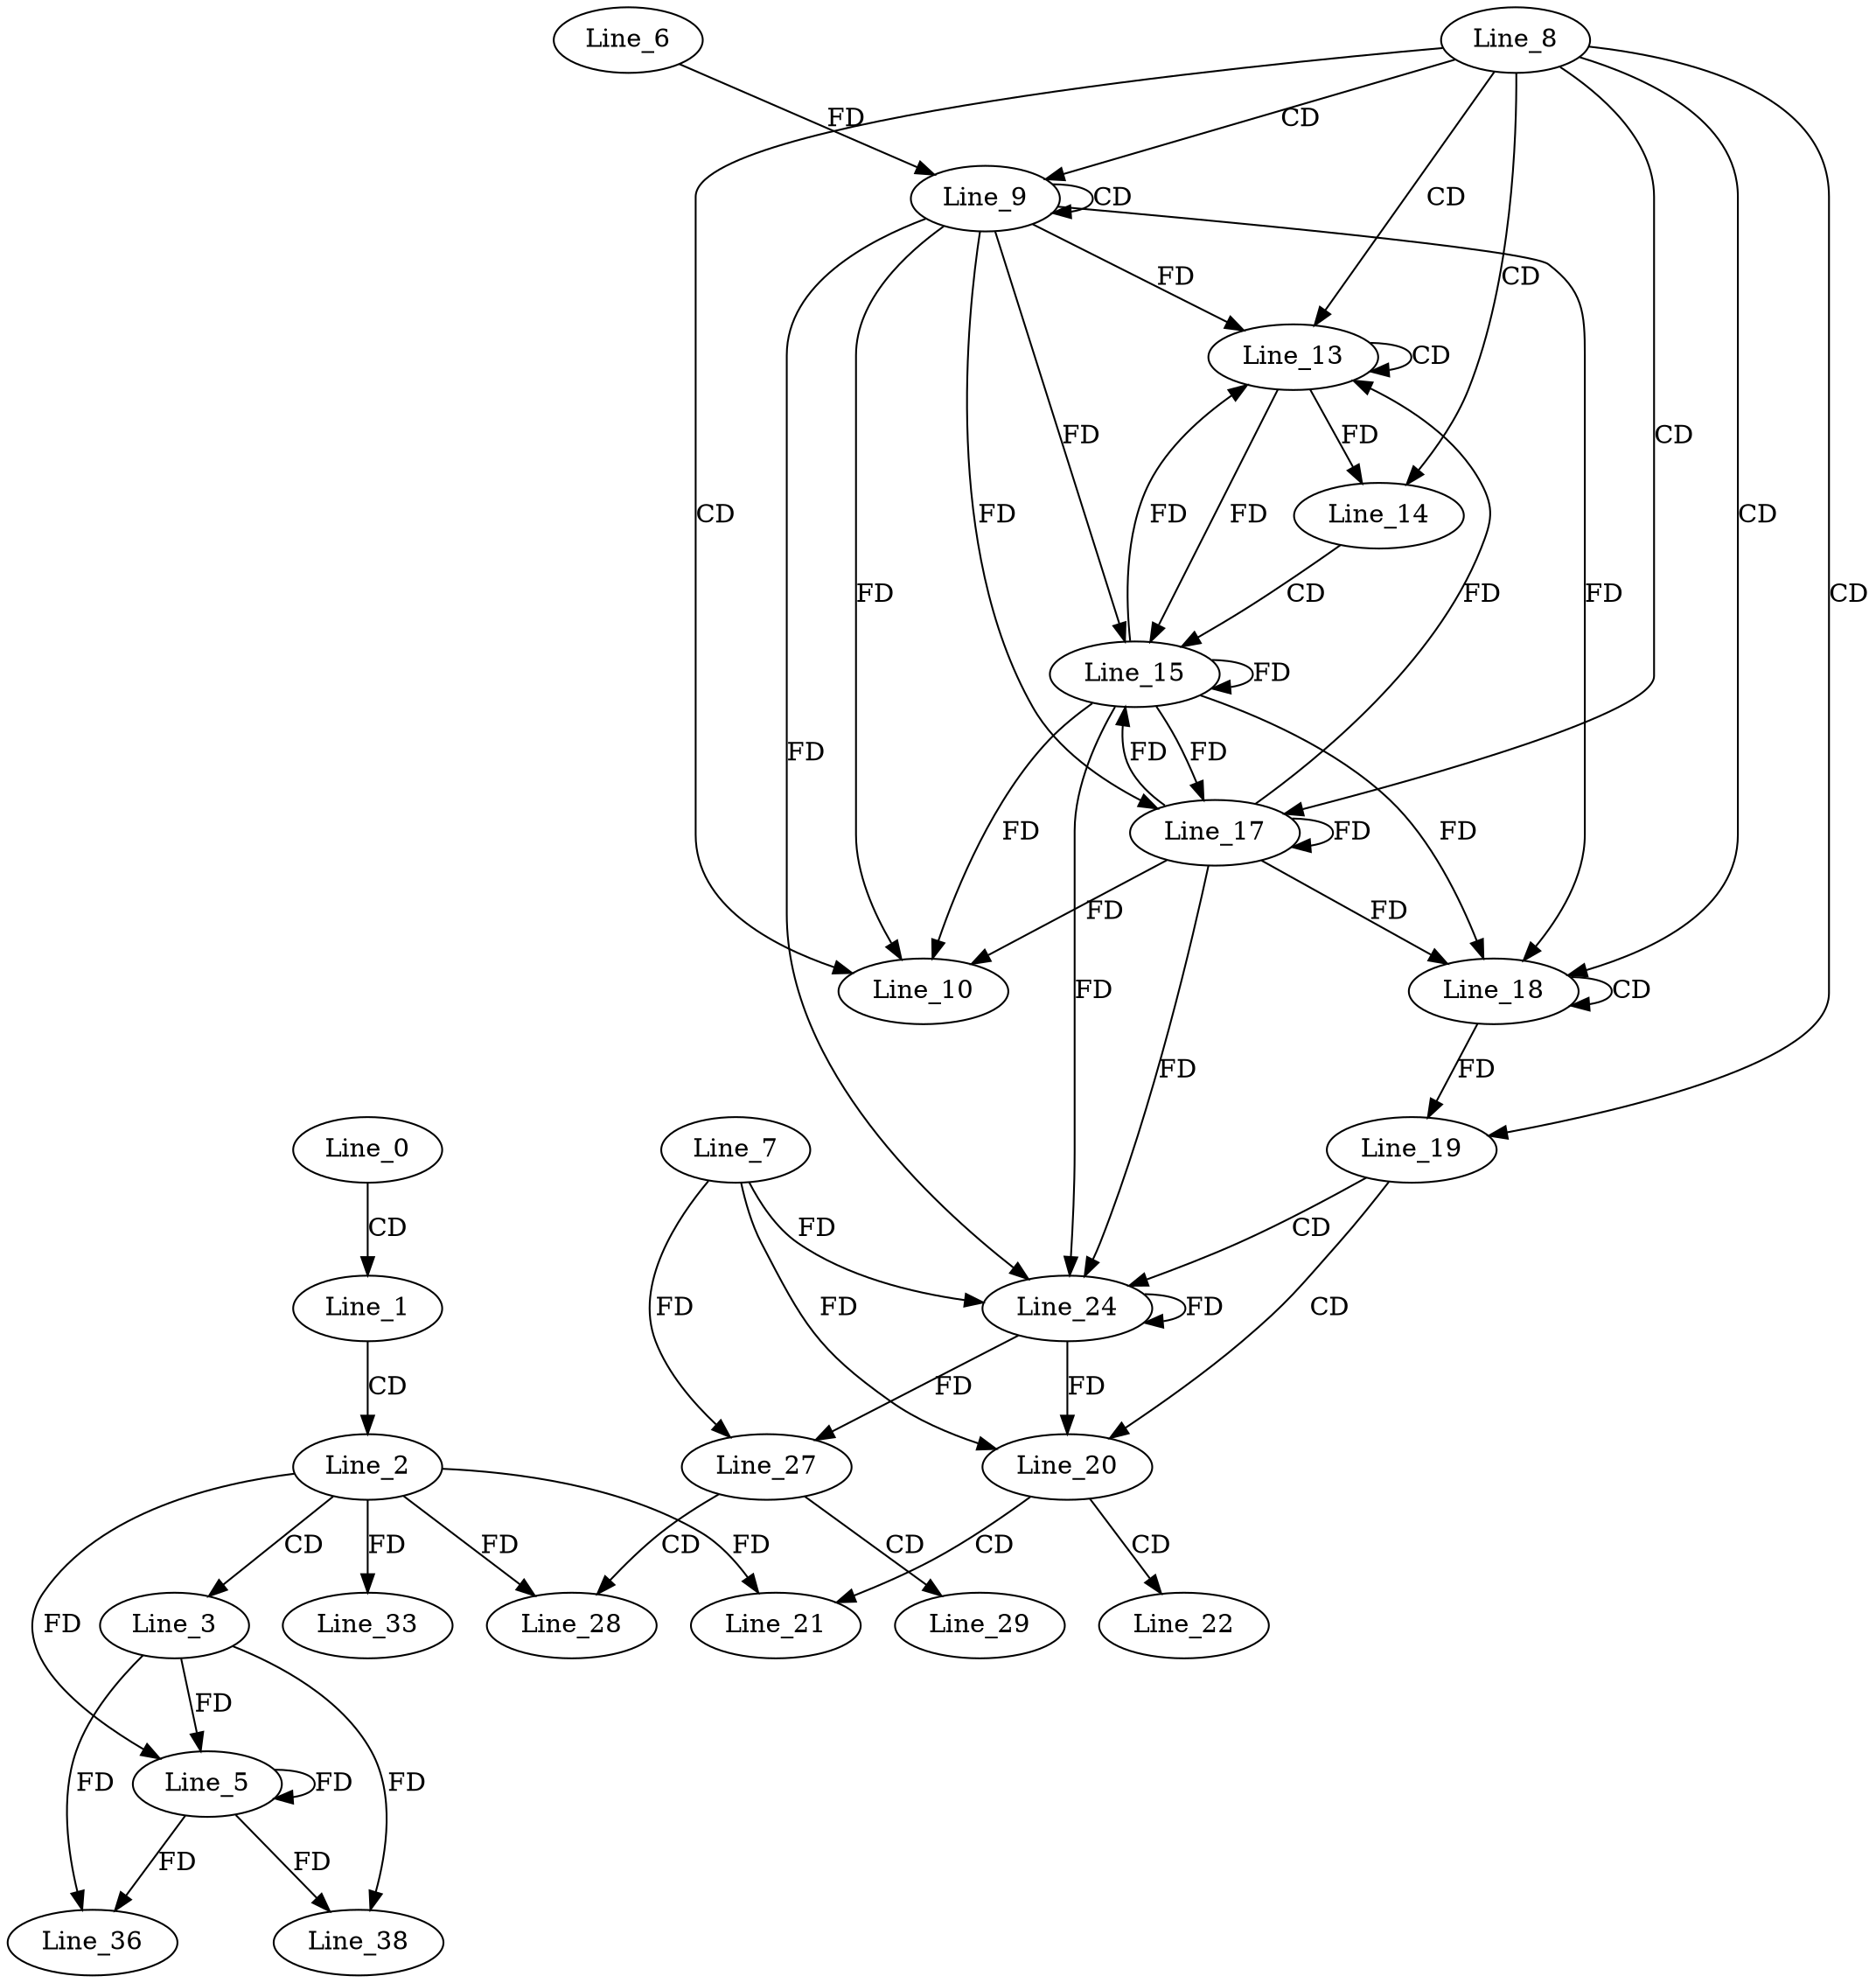 digraph G {
  Line_0;
  Line_1;
  Line_2;
  Line_3;
  Line_5;
  Line_5;
  Line_8;
  Line_9;
  Line_9;
  Line_6;
  Line_10;
  Line_13;
  Line_13;
  Line_14;
  Line_15;
  Line_15;
  Line_17;
  Line_17;
  Line_18;
  Line_18;
  Line_19;
  Line_20;
  Line_7;
  Line_21;
  Line_21;
  Line_22;
  Line_24;
  Line_27;
  Line_28;
  Line_28;
  Line_29;
  Line_33;
  Line_33;
  Line_36;
  Line_38;
  Line_0 -> Line_1 [ label="CD" ];
  Line_1 -> Line_2 [ label="CD" ];
  Line_2 -> Line_3 [ label="CD" ];
  Line_3 -> Line_5 [ label="FD" ];
  Line_5 -> Line_5 [ label="FD" ];
  Line_2 -> Line_5 [ label="FD" ];
  Line_8 -> Line_9 [ label="CD" ];
  Line_9 -> Line_9 [ label="CD" ];
  Line_6 -> Line_9 [ label="FD" ];
  Line_8 -> Line_10 [ label="CD" ];
  Line_9 -> Line_10 [ label="FD" ];
  Line_8 -> Line_13 [ label="CD" ];
  Line_13 -> Line_13 [ label="CD" ];
  Line_9 -> Line_13 [ label="FD" ];
  Line_8 -> Line_14 [ label="CD" ];
  Line_13 -> Line_14 [ label="FD" ];
  Line_14 -> Line_15 [ label="CD" ];
  Line_9 -> Line_15 [ label="FD" ];
  Line_15 -> Line_15 [ label="FD" ];
  Line_13 -> Line_15 [ label="FD" ];
  Line_8 -> Line_17 [ label="CD" ];
  Line_9 -> Line_17 [ label="FD" ];
  Line_15 -> Line_17 [ label="FD" ];
  Line_17 -> Line_17 [ label="FD" ];
  Line_8 -> Line_18 [ label="CD" ];
  Line_18 -> Line_18 [ label="CD" ];
  Line_9 -> Line_18 [ label="FD" ];
  Line_15 -> Line_18 [ label="FD" ];
  Line_17 -> Line_18 [ label="FD" ];
  Line_8 -> Line_19 [ label="CD" ];
  Line_18 -> Line_19 [ label="FD" ];
  Line_19 -> Line_20 [ label="CD" ];
  Line_7 -> Line_20 [ label="FD" ];
  Line_20 -> Line_21 [ label="CD" ];
  Line_2 -> Line_21 [ label="FD" ];
  Line_20 -> Line_22 [ label="CD" ];
  Line_19 -> Line_24 [ label="CD" ];
  Line_24 -> Line_24 [ label="FD" ];
  Line_7 -> Line_24 [ label="FD" ];
  Line_9 -> Line_24 [ label="FD" ];
  Line_15 -> Line_24 [ label="FD" ];
  Line_17 -> Line_24 [ label="FD" ];
  Line_24 -> Line_27 [ label="FD" ];
  Line_7 -> Line_27 [ label="FD" ];
  Line_27 -> Line_28 [ label="CD" ];
  Line_2 -> Line_28 [ label="FD" ];
  Line_27 -> Line_29 [ label="CD" ];
  Line_2 -> Line_33 [ label="FD" ];
  Line_3 -> Line_36 [ label="FD" ];
  Line_5 -> Line_36 [ label="FD" ];
  Line_3 -> Line_38 [ label="FD" ];
  Line_5 -> Line_38 [ label="FD" ];
  Line_15 -> Line_10 [ label="FD" ];
  Line_17 -> Line_10 [ label="FD" ];
  Line_15 -> Line_13 [ label="FD" ];
  Line_17 -> Line_13 [ label="FD" ];
  Line_17 -> Line_15 [ label="FD" ];
  Line_24 -> Line_20 [ label="FD" ];
}
